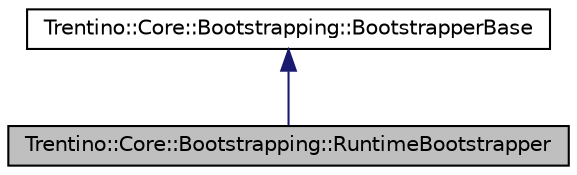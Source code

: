 digraph G
{
  edge [fontname="Helvetica",fontsize="10",labelfontname="Helvetica",labelfontsize="10"];
  node [fontname="Helvetica",fontsize="10",shape=record];
  Node1 [label="Trentino::Core::Bootstrapping::RuntimeBootstrapper",height=0.2,width=0.4,color="black", fillcolor="grey75", style="filled" fontcolor="black"];
  Node2 -> Node1 [dir="back",color="midnightblue",fontsize="10",style="solid",fontname="Helvetica"];
  Node2 [label="Trentino::Core::Bootstrapping::BootstrapperBase",height=0.2,width=0.4,color="black", fillcolor="white", style="filled",URL="$class_trentino_1_1_core_1_1_bootstrapping_1_1_bootstrapper_base.html",tooltip="Central class to achieve bootstrapping to start/initialize and deinitialize/shutdown corresponding mo..."];
}
